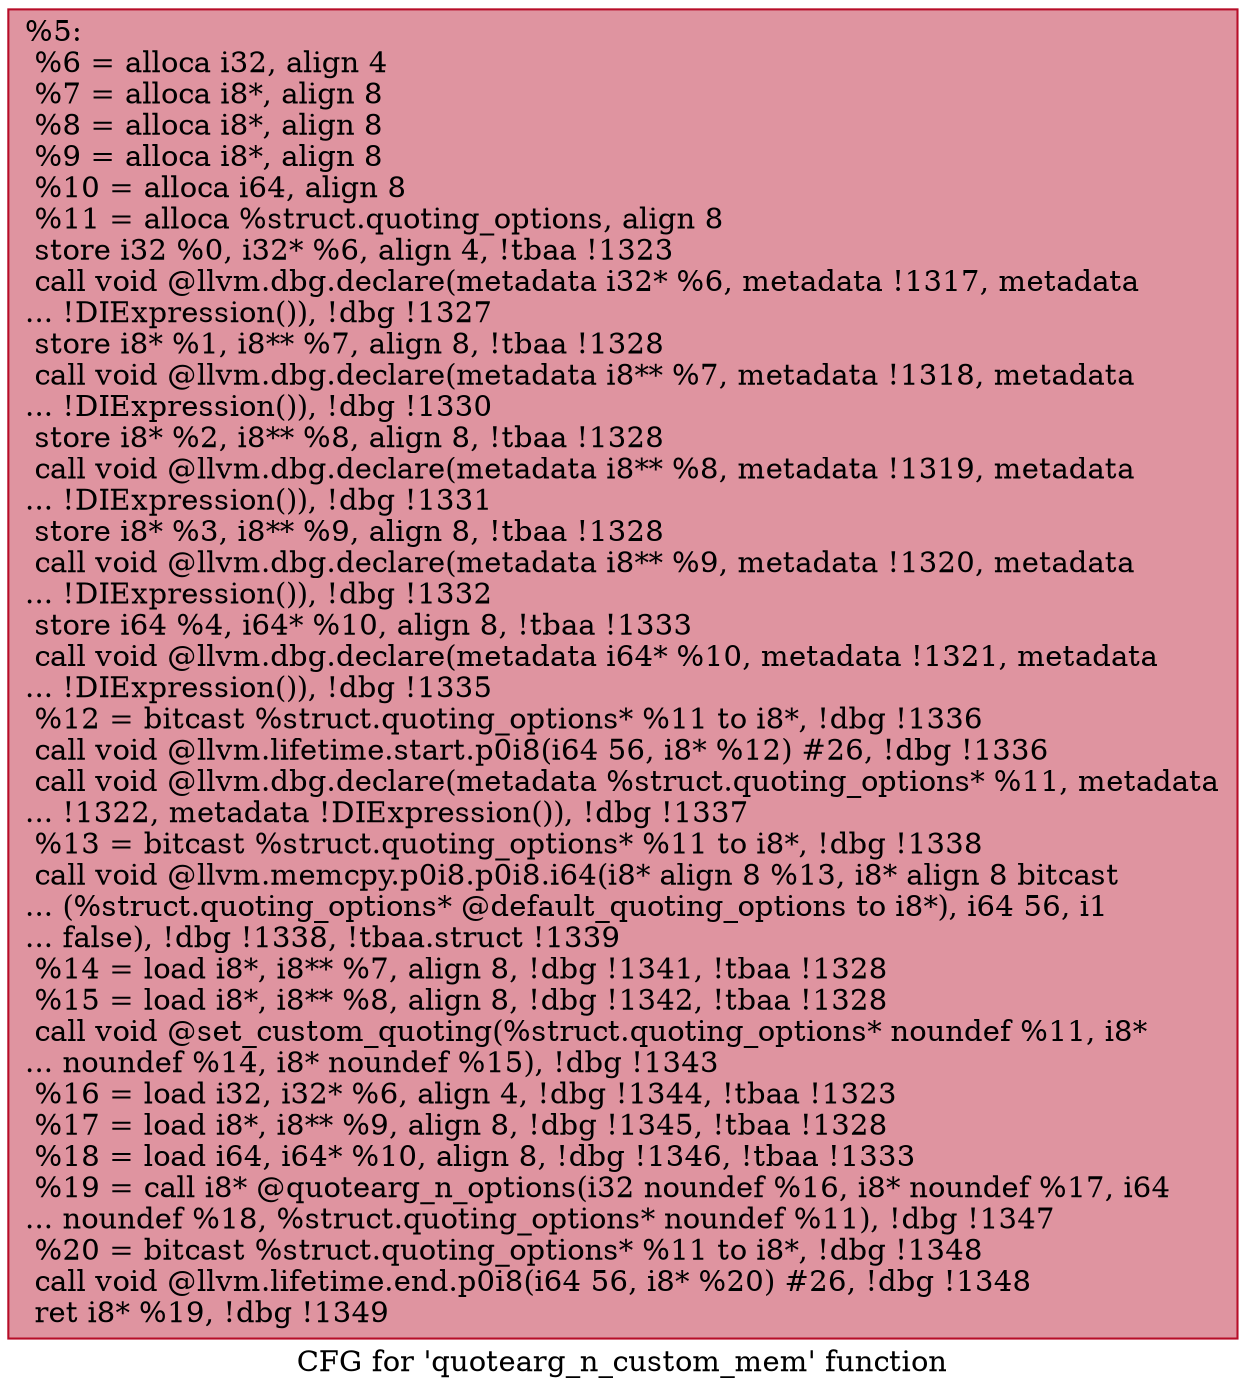 digraph "CFG for 'quotearg_n_custom_mem' function" {
	label="CFG for 'quotearg_n_custom_mem' function";

	Node0x110bbf0 [shape=record,color="#b70d28ff", style=filled, fillcolor="#b70d2870",label="{%5:\l  %6 = alloca i32, align 4\l  %7 = alloca i8*, align 8\l  %8 = alloca i8*, align 8\l  %9 = alloca i8*, align 8\l  %10 = alloca i64, align 8\l  %11 = alloca %struct.quoting_options, align 8\l  store i32 %0, i32* %6, align 4, !tbaa !1323\l  call void @llvm.dbg.declare(metadata i32* %6, metadata !1317, metadata\l... !DIExpression()), !dbg !1327\l  store i8* %1, i8** %7, align 8, !tbaa !1328\l  call void @llvm.dbg.declare(metadata i8** %7, metadata !1318, metadata\l... !DIExpression()), !dbg !1330\l  store i8* %2, i8** %8, align 8, !tbaa !1328\l  call void @llvm.dbg.declare(metadata i8** %8, metadata !1319, metadata\l... !DIExpression()), !dbg !1331\l  store i8* %3, i8** %9, align 8, !tbaa !1328\l  call void @llvm.dbg.declare(metadata i8** %9, metadata !1320, metadata\l... !DIExpression()), !dbg !1332\l  store i64 %4, i64* %10, align 8, !tbaa !1333\l  call void @llvm.dbg.declare(metadata i64* %10, metadata !1321, metadata\l... !DIExpression()), !dbg !1335\l  %12 = bitcast %struct.quoting_options* %11 to i8*, !dbg !1336\l  call void @llvm.lifetime.start.p0i8(i64 56, i8* %12) #26, !dbg !1336\l  call void @llvm.dbg.declare(metadata %struct.quoting_options* %11, metadata\l... !1322, metadata !DIExpression()), !dbg !1337\l  %13 = bitcast %struct.quoting_options* %11 to i8*, !dbg !1338\l  call void @llvm.memcpy.p0i8.p0i8.i64(i8* align 8 %13, i8* align 8 bitcast\l... (%struct.quoting_options* @default_quoting_options to i8*), i64 56, i1\l... false), !dbg !1338, !tbaa.struct !1339\l  %14 = load i8*, i8** %7, align 8, !dbg !1341, !tbaa !1328\l  %15 = load i8*, i8** %8, align 8, !dbg !1342, !tbaa !1328\l  call void @set_custom_quoting(%struct.quoting_options* noundef %11, i8*\l... noundef %14, i8* noundef %15), !dbg !1343\l  %16 = load i32, i32* %6, align 4, !dbg !1344, !tbaa !1323\l  %17 = load i8*, i8** %9, align 8, !dbg !1345, !tbaa !1328\l  %18 = load i64, i64* %10, align 8, !dbg !1346, !tbaa !1333\l  %19 = call i8* @quotearg_n_options(i32 noundef %16, i8* noundef %17, i64\l... noundef %18, %struct.quoting_options* noundef %11), !dbg !1347\l  %20 = bitcast %struct.quoting_options* %11 to i8*, !dbg !1348\l  call void @llvm.lifetime.end.p0i8(i64 56, i8* %20) #26, !dbg !1348\l  ret i8* %19, !dbg !1349\l}"];
}
